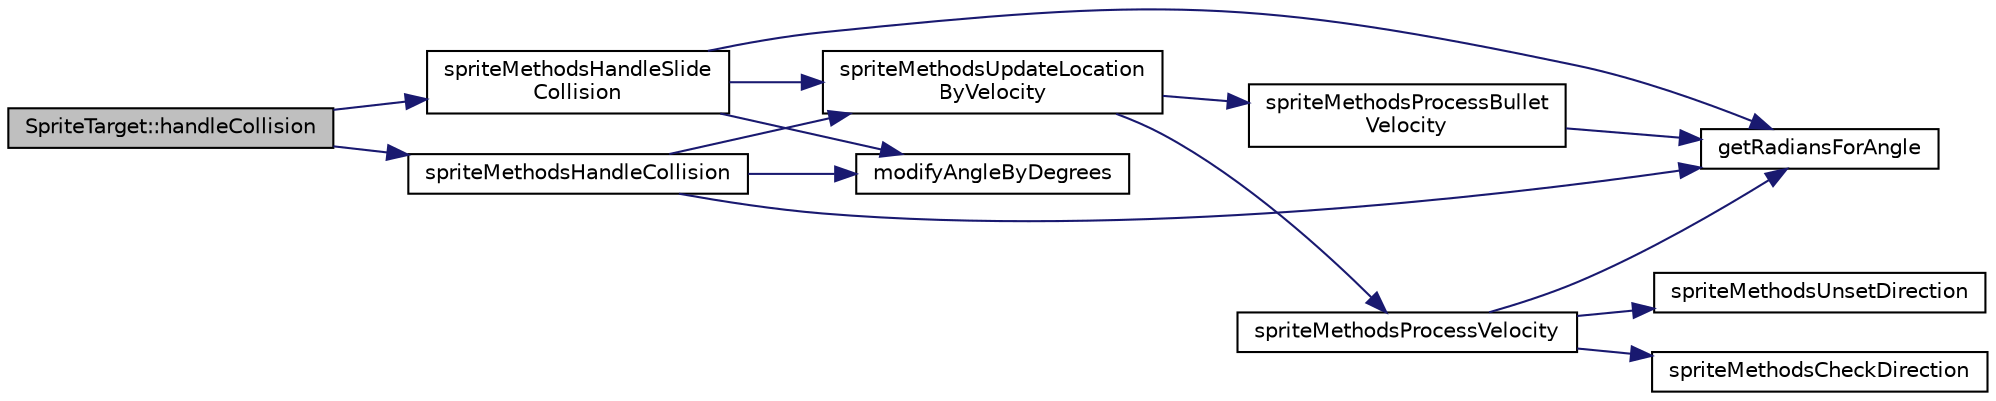 digraph "SpriteTarget::handleCollision"
{
 // LATEX_PDF_SIZE
  edge [fontname="Helvetica",fontsize="10",labelfontname="Helvetica",labelfontsize="10"];
  node [fontname="Helvetica",fontsize="10",shape=record];
  rankdir="LR";
  Node1 [label="SpriteTarget::handleCollision",height=0.2,width=0.4,color="black", fillcolor="grey75", style="filled", fontcolor="black",tooltip=" "];
  Node1 -> Node2 [color="midnightblue",fontsize="10",style="solid"];
  Node2 [label="spriteMethodsHandleCollision",height=0.2,width=0.4,color="black", fillcolor="white", style="filled",URL="$_sprite_methods_8cpp.html#a771d26785a516650e09230082cbd1cf3",tooltip=" "];
  Node2 -> Node3 [color="midnightblue",fontsize="10",style="solid"];
  Node3 [label="getRadiansForAngle",height=0.2,width=0.4,color="black", fillcolor="white", style="filled",URL="$angles_8cpp.html#afd678569a928773e3637374773ada97e",tooltip=" "];
  Node2 -> Node4 [color="midnightblue",fontsize="10",style="solid"];
  Node4 [label="modifyAngleByDegrees",height=0.2,width=0.4,color="black", fillcolor="white", style="filled",URL="$angles_8cpp.html#af9d7486016974d2bf6bf337b007bbccc",tooltip=" "];
  Node2 -> Node5 [color="midnightblue",fontsize="10",style="solid"];
  Node5 [label="spriteMethodsUpdateLocation\lByVelocity",height=0.2,width=0.4,color="black", fillcolor="white", style="filled",URL="$_sprite_methods_8cpp.html#a7bd12ba2a61a229814542d103d51d167",tooltip=" "];
  Node5 -> Node6 [color="midnightblue",fontsize="10",style="solid"];
  Node6 [label="spriteMethodsProcessBullet\lVelocity",height=0.2,width=0.4,color="black", fillcolor="white", style="filled",URL="$_sprite_methods_8cpp.html#a8b76d4c18de028f8b6b5a7b590f0738e",tooltip=" "];
  Node6 -> Node3 [color="midnightblue",fontsize="10",style="solid"];
  Node5 -> Node7 [color="midnightblue",fontsize="10",style="solid"];
  Node7 [label="spriteMethodsProcessVelocity",height=0.2,width=0.4,color="black", fillcolor="white", style="filled",URL="$_sprite_methods_8cpp.html#aeeb638f491479788f7fc1973890bf6f5",tooltip=" "];
  Node7 -> Node3 [color="midnightblue",fontsize="10",style="solid"];
  Node7 -> Node8 [color="midnightblue",fontsize="10",style="solid"];
  Node8 [label="spriteMethodsCheckDirection",height=0.2,width=0.4,color="black", fillcolor="white", style="filled",URL="$_sprite_methods_8cpp.html#a473abee9f84727912dab71aa48bdfe64",tooltip=" "];
  Node7 -> Node9 [color="midnightblue",fontsize="10",style="solid"];
  Node9 [label="spriteMethodsUnsetDirection",height=0.2,width=0.4,color="black", fillcolor="white", style="filled",URL="$_sprite_methods_8cpp.html#a78a2d01eb0f24769d841a1f62b1f465d",tooltip=" "];
  Node1 -> Node10 [color="midnightblue",fontsize="10",style="solid"];
  Node10 [label="spriteMethodsHandleSlide\lCollision",height=0.2,width=0.4,color="black", fillcolor="white", style="filled",URL="$_sprite_methods_8cpp.html#a6bfdc270d6c5c1b5fa1144a98e8f27d8",tooltip=" "];
  Node10 -> Node3 [color="midnightblue",fontsize="10",style="solid"];
  Node10 -> Node4 [color="midnightblue",fontsize="10",style="solid"];
  Node10 -> Node5 [color="midnightblue",fontsize="10",style="solid"];
}
